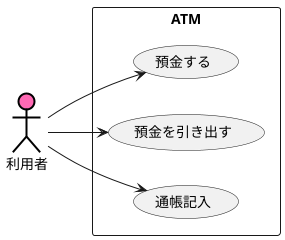 @startuml 例題1
left to right direction
actor 利用者 #HotPink;line:black;line.bold;
rectangle ATM {
usecase 預金する
usecase 預金を引き出す
usecase 通帳記入
}
利用者 --> 預金する
利用者 --> 預金を引き出す
通帳記入 <-- 利用者
@enduml